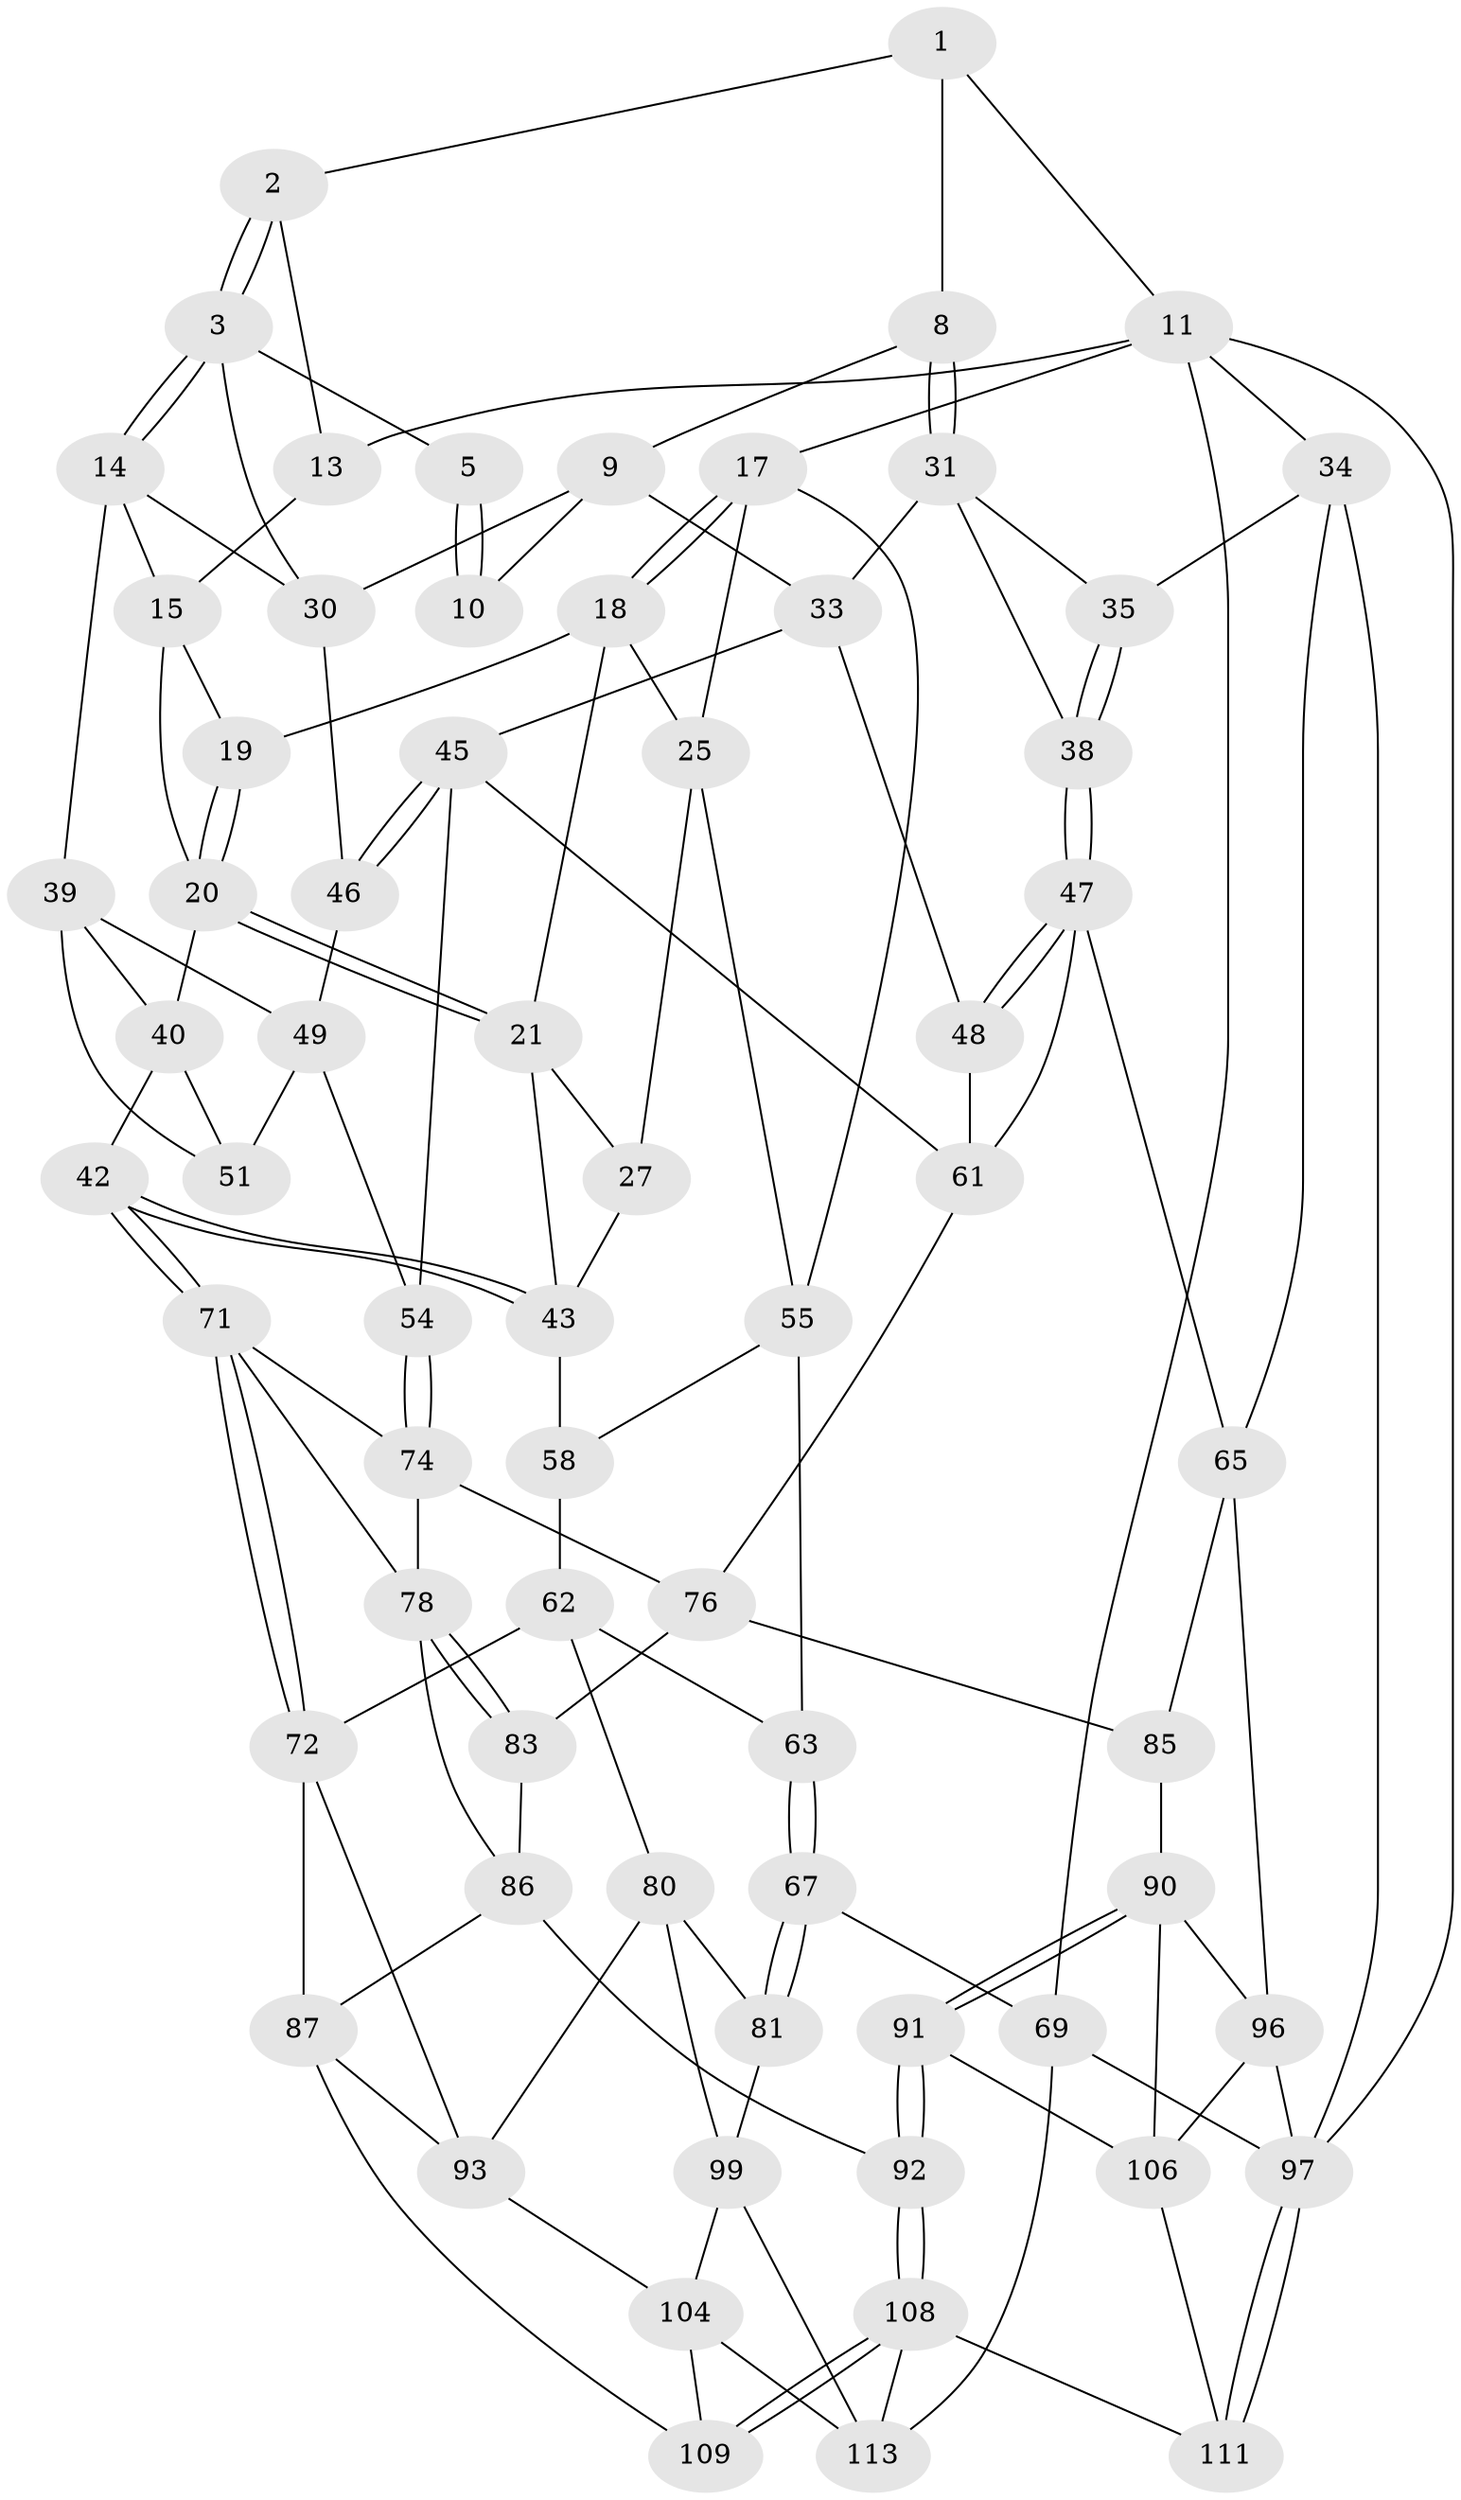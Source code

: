// original degree distribution, {3: 0.03508771929824561, 4: 0.21929824561403508, 5: 0.5087719298245614, 6: 0.23684210526315788}
// Generated by graph-tools (version 1.1) at 2025/42/03/06/25 10:42:29]
// undirected, 67 vertices, 145 edges
graph export_dot {
graph [start="1"]
  node [color=gray90,style=filled];
  1 [pos="+0.7752647199295525+0",super="+7"];
  2 [pos="+0.5136240174311452+0"];
  3 [pos="+0.5600739178992252+0.09122630475561326",super="+4"];
  5 [pos="+0.6823790304595734+0.10904254226380235",super="+6"];
  8 [pos="+0.8409875267032577+0.10655712237182667"];
  9 [pos="+0.8189469121295582+0.11254449214901084",super="+29"];
  10 [pos="+0.7575722318145965+0.09776268830395522"];
  11 [pos="+1+0",super="+12"];
  13 [pos="+0.3917143341219898+0"];
  14 [pos="+0.5112977370457846+0.15166681556975778",super="+37"];
  15 [pos="+0.4189629120362355+0.14344286172928167",super="+16"];
  17 [pos="+0+0",super="+24"];
  18 [pos="+0.22707570241919728+0.06604269052593337",super="+22"];
  19 [pos="+0.28959119973298564+0.05511511805795524"];
  20 [pos="+0.3308226155924556+0.18146983294391122",super="+23"];
  21 [pos="+0.28547903429037436+0.24342811924004282",super="+26"];
  25 [pos="+0.14577008106299863+0.12219027489479228",super="+28"];
  27 [pos="+0.2443342875528335+0.28590056695788774",super="+57"];
  30 [pos="+0.6956701767289233+0.21222394992399576",super="+36"];
  31 [pos="+0.8933769698238081+0.1575788850064783",super="+32"];
  33 [pos="+0.7553757314212968+0.22589280365839354",super="+44"];
  34 [pos="+1+0",super="+64"];
  35 [pos="+0.9016755378941538+0.16076327086156753"];
  38 [pos="+0.9596950333026344+0.4306104279161823"];
  39 [pos="+0.518720956111722+0.2349756787766478",super="+50"];
  40 [pos="+0.4590163107113885+0.26136972999087127",super="+41"];
  42 [pos="+0.3215546998493545+0.39363723478877816"];
  43 [pos="+0.3048633866829896+0.37006620992578726",super="+59"];
  45 [pos="+0.6635272205212772+0.2845591723569732",super="+53"];
  46 [pos="+0.6630935902574502+0.2815854430285311"];
  47 [pos="+0.971359082995927+0.4588454351704025",super="+66"];
  48 [pos="+0.785873396506784+0.37807557625084903"];
  49 [pos="+0.5745902414177871+0.277835990973911",super="+52"];
  51 [pos="+0.5022245496814426+0.37712357053756734"];
  54 [pos="+0.5950548506338472+0.43003037007309236"];
  55 [pos="+0+0.20492543973534438",super="+56"];
  58 [pos="+0.05249067981186676+0.33730702364563675",super="+60"];
  61 [pos="+0.6238707101392797+0.42192148118831335",super="+70"];
  62 [pos="+0.08408317077467657+0.48659215595520233",super="+73"];
  63 [pos="+0+0.41348620065477043"];
  65 [pos="+1+0.516082439924347",super="+84"];
  67 [pos="+0+0.7148219224288176",super="+68"];
  69 [pos="+0+1"];
  71 [pos="+0.31336450026908447+0.5367871109343558",super="+75"];
  72 [pos="+0.25249403946160914+0.5852336546561896",super="+88"];
  74 [pos="+0.5868693984229384+0.4681603203968042",super="+77"];
  76 [pos="+0.6585115747087391+0.5920834676713111",super="+82"];
  78 [pos="+0.47183072747708976+0.6314520597983566",super="+79"];
  80 [pos="+0.07297060605117432+0.6705588470137448",super="+94"];
  81 [pos="+0.06119892299047698+0.6756799576425772",super="+101"];
  83 [pos="+0.5264237271476623+0.7864736515157734"];
  85 [pos="+0.707692596929719+0.688056397342643"];
  86 [pos="+0.4167075114026659+0.7995168919082687",super="+89"];
  87 [pos="+0.3752282012225061+0.7964852880895436",super="+102"];
  90 [pos="+0.7231278164285959+0.7222615108352349",super="+95"];
  91 [pos="+0.6938600769354226+0.836742204311829"];
  92 [pos="+0.5508859237797182+0.8960259609449592"];
  93 [pos="+0.2426095969154876+0.7579596069526038",super="+103"];
  96 [pos="+0.8430034582190586+0.7549439101914102",super="+105"];
  97 [pos="+1+1",super="+98"];
  99 [pos="+0.16118252726089408+0.8736519852791655",super="+100"];
  104 [pos="+0.2384005592398506+0.8549798543047696",super="+110"];
  106 [pos="+0.7940928557362901+0.8428741265713642",super="+107"];
  108 [pos="+0.5344034300298437+1",super="+112"];
  109 [pos="+0.2975962954770865+0.8848078333456062"];
  111 [pos="+0.8514074170232713+1"];
  113 [pos="+0.09997743348973588+1",super="+114"];
  1 -- 2;
  1 -- 8;
  1 -- 11;
  2 -- 3;
  2 -- 3;
  2 -- 13;
  3 -- 14;
  3 -- 14;
  3 -- 5;
  3 -- 30;
  5 -- 10 [weight=2];
  5 -- 10;
  8 -- 9;
  8 -- 31;
  8 -- 31;
  9 -- 10;
  9 -- 30;
  9 -- 33;
  11 -- 34;
  11 -- 97;
  11 -- 17;
  11 -- 13;
  11 -- 69;
  13 -- 15;
  14 -- 15;
  14 -- 39;
  14 -- 30;
  15 -- 19;
  15 -- 20;
  17 -- 18;
  17 -- 18;
  17 -- 25;
  17 -- 55;
  18 -- 19;
  18 -- 25;
  18 -- 21;
  19 -- 20;
  19 -- 20;
  20 -- 21;
  20 -- 21;
  20 -- 40;
  21 -- 27;
  21 -- 43;
  25 -- 27;
  25 -- 55;
  27 -- 43;
  30 -- 46;
  31 -- 35;
  31 -- 33;
  31 -- 38;
  33 -- 48;
  33 -- 45;
  34 -- 35;
  34 -- 65;
  34 -- 97;
  35 -- 38;
  35 -- 38;
  38 -- 47;
  38 -- 47;
  39 -- 40;
  39 -- 49;
  39 -- 51;
  40 -- 42;
  40 -- 51;
  42 -- 43;
  42 -- 43;
  42 -- 71;
  42 -- 71;
  43 -- 58;
  45 -- 46;
  45 -- 46;
  45 -- 61;
  45 -- 54;
  46 -- 49;
  47 -- 48;
  47 -- 48;
  47 -- 65;
  47 -- 61;
  48 -- 61;
  49 -- 51;
  49 -- 54;
  54 -- 74;
  54 -- 74;
  55 -- 58;
  55 -- 63;
  58 -- 62;
  61 -- 76;
  62 -- 63;
  62 -- 72;
  62 -- 80;
  63 -- 67;
  63 -- 67;
  65 -- 96;
  65 -- 85;
  67 -- 81 [weight=2];
  67 -- 81;
  67 -- 69;
  69 -- 97;
  69 -- 113;
  71 -- 72;
  71 -- 72;
  71 -- 74;
  71 -- 78;
  72 -- 93;
  72 -- 87;
  74 -- 76;
  74 -- 78;
  76 -- 83;
  76 -- 85;
  78 -- 83;
  78 -- 83;
  78 -- 86;
  80 -- 81;
  80 -- 99;
  80 -- 93;
  81 -- 99;
  83 -- 86;
  85 -- 90;
  86 -- 87;
  86 -- 92;
  87 -- 109;
  87 -- 93;
  90 -- 91;
  90 -- 91;
  90 -- 96;
  90 -- 106;
  91 -- 92;
  91 -- 92;
  91 -- 106;
  92 -- 108;
  92 -- 108;
  93 -- 104;
  96 -- 97;
  96 -- 106;
  97 -- 111;
  97 -- 111;
  99 -- 104;
  99 -- 113;
  104 -- 113;
  104 -- 109;
  106 -- 111;
  108 -- 109;
  108 -- 109;
  108 -- 113;
  108 -- 111;
}
